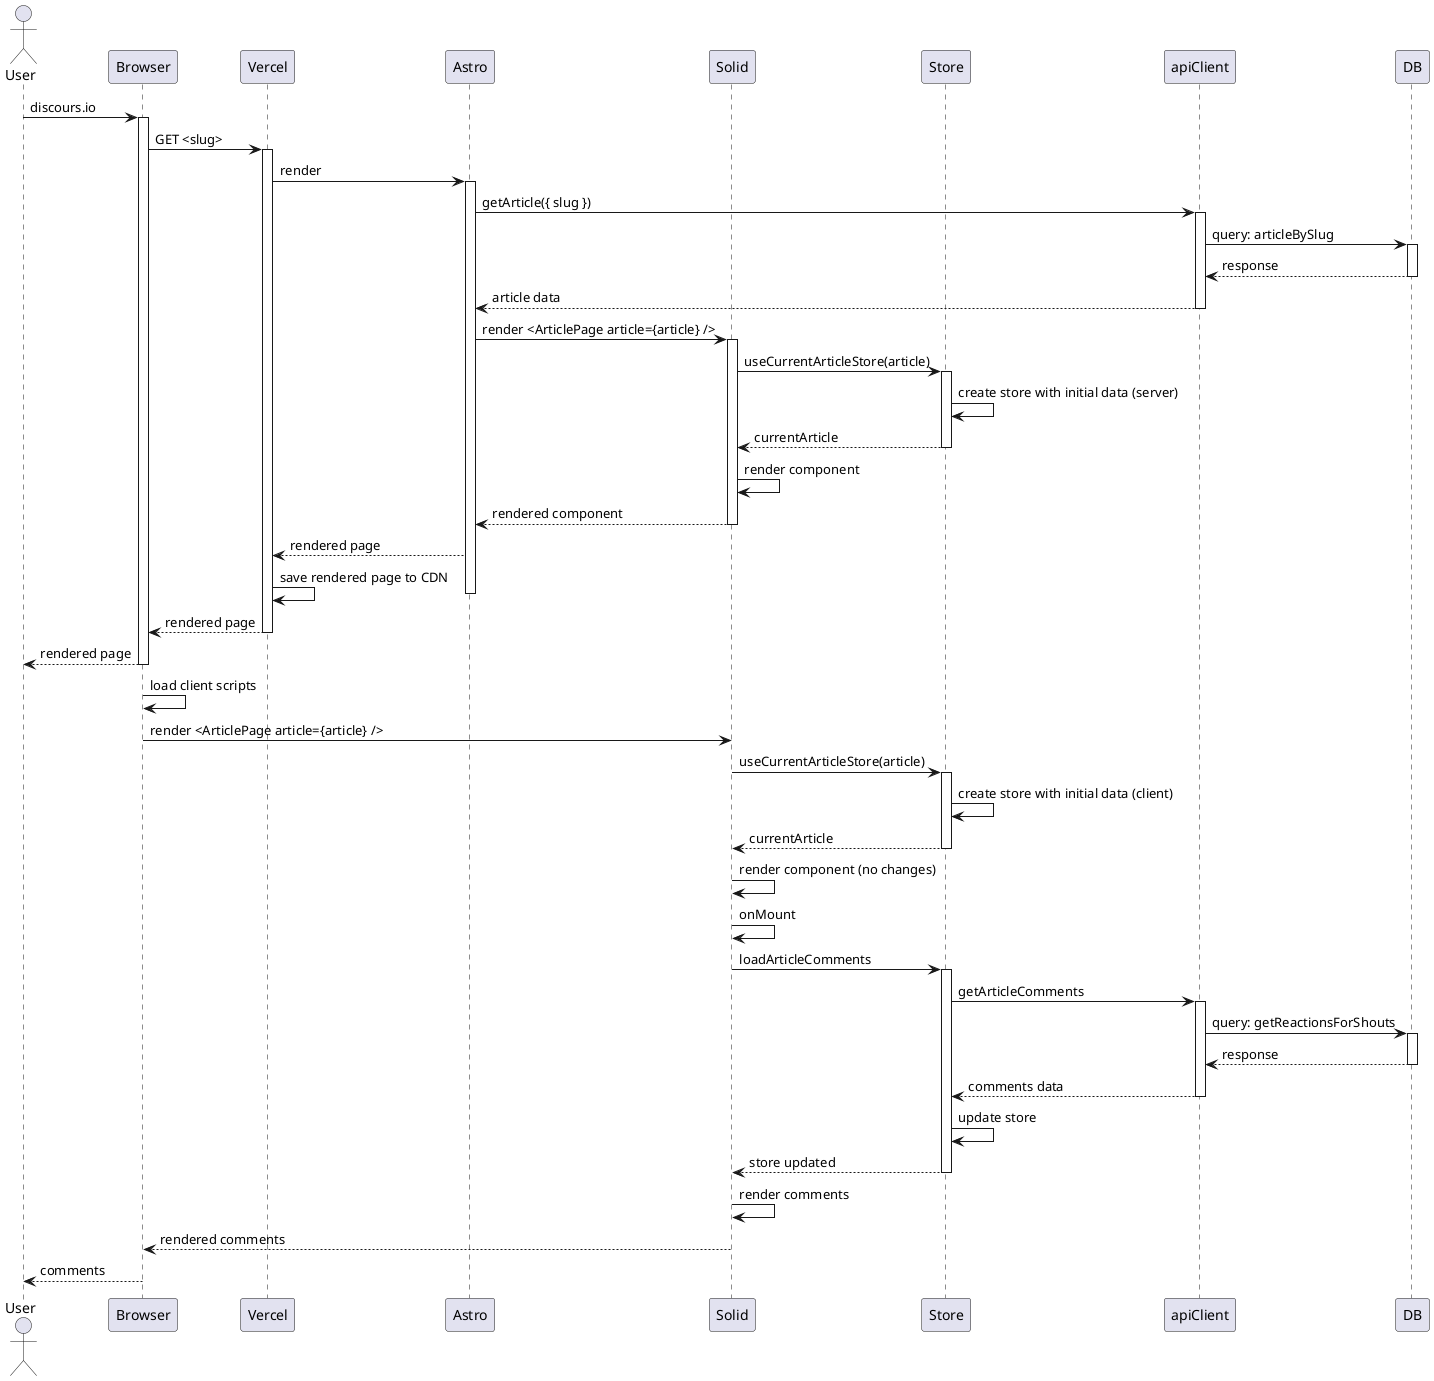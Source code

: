 @startuml
actor User
participant Browser
participant Vercel
participant Astro
participant Solid
participant Store

User -> Browser: discours.io
activate Browser
Browser -> Vercel: GET <slug>
activate Vercel
Vercel -> Astro: render
activate Astro
Astro -> apiClient: getArticle({ slug })
activate apiClient
apiClient -> DB: query: articleBySlug
activate DB
DB --> apiClient: response
deactivate DB
apiClient --> Astro: article data
deactivate apiClient
Astro -> Solid: render <ArticlePage article={article} />
activate Solid
Solid -> Store: useCurrentArticleStore(article)
activate Store
Store -> Store: create store with initial data (server)
Store --> Solid: currentArticle
deactivate Store
Solid -> Solid: render component
Solid --> Astro: rendered component
deactivate Solid
Astro --> Vercel: rendered page
Vercel -> Vercel: save rendered page to CDN
deactivate Astro
Vercel --> Browser: rendered page
deactivate Vercel
Browser --> User: rendered page
deactivate Browser
Browser -> Browser: load client scripts
Browser -> Solid: render <ArticlePage article={article} />
Solid -> Store: useCurrentArticleStore(article)
activate Store
Store -> Store: create store with initial data (client)
Store --> Solid: currentArticle
deactivate Store
Solid -> Solid: render component (no changes)
Solid -> Solid: onMount
Solid -> Store: loadArticleComments
activate Store
Store -> apiClient: getArticleComments
activate apiClient
apiClient -> DB: query: getReactionsForShouts
activate DB
DB --> apiClient: response
deactivate DB
apiClient --> Store: comments data
deactivate apiClient
Store -> Store: update store
Store --> Solid: store updated
deactivate Store
Solid -> Solid: render comments
Solid --> Browser: rendered comments
Browser --> User: comments
@enduml

